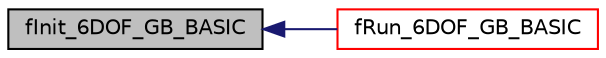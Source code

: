 digraph "fInit_6DOF_GB_BASIC"
{
  edge [fontname="Helvetica",fontsize="10",labelfontname="Helvetica",labelfontsize="10"];
  node [fontname="Helvetica",fontsize="10",shape=record];
  rankdir="LR";
  Node105 [label="fInit_6DOF_GB_BASIC",height=0.2,width=0.4,color="black", fillcolor="grey75", style="filled", fontcolor="black"];
  Node105 -> Node106 [dir="back",color="midnightblue",fontsize="10",style="solid",fontname="Helvetica"];
  Node106 [label="fRun_6DOF_GB_BASIC",height=0.2,width=0.4,color="red", fillcolor="white", style="filled",URL="$fusion_8h.html#a34c550860d0e4e42bf22a2a3527043b9"];
}
